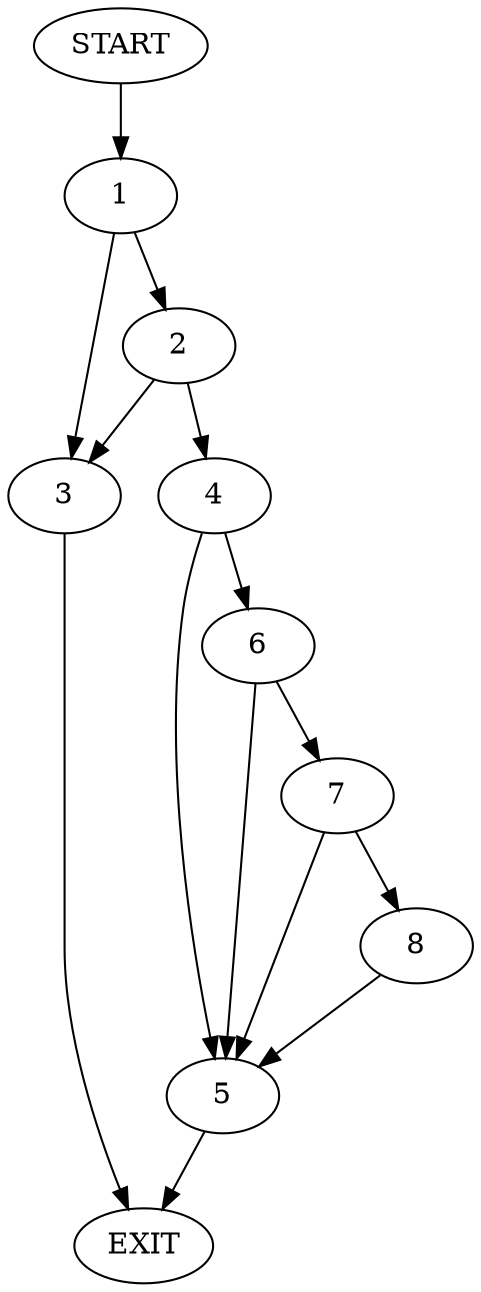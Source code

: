 digraph {
0 [label="START"]
9 [label="EXIT"]
0 -> 1
1 -> 2
1 -> 3
3 -> 9
2 -> 4
2 -> 3
4 -> 5
4 -> 6
5 -> 9
6 -> 5
6 -> 7
7 -> 5
7 -> 8
8 -> 5
}
